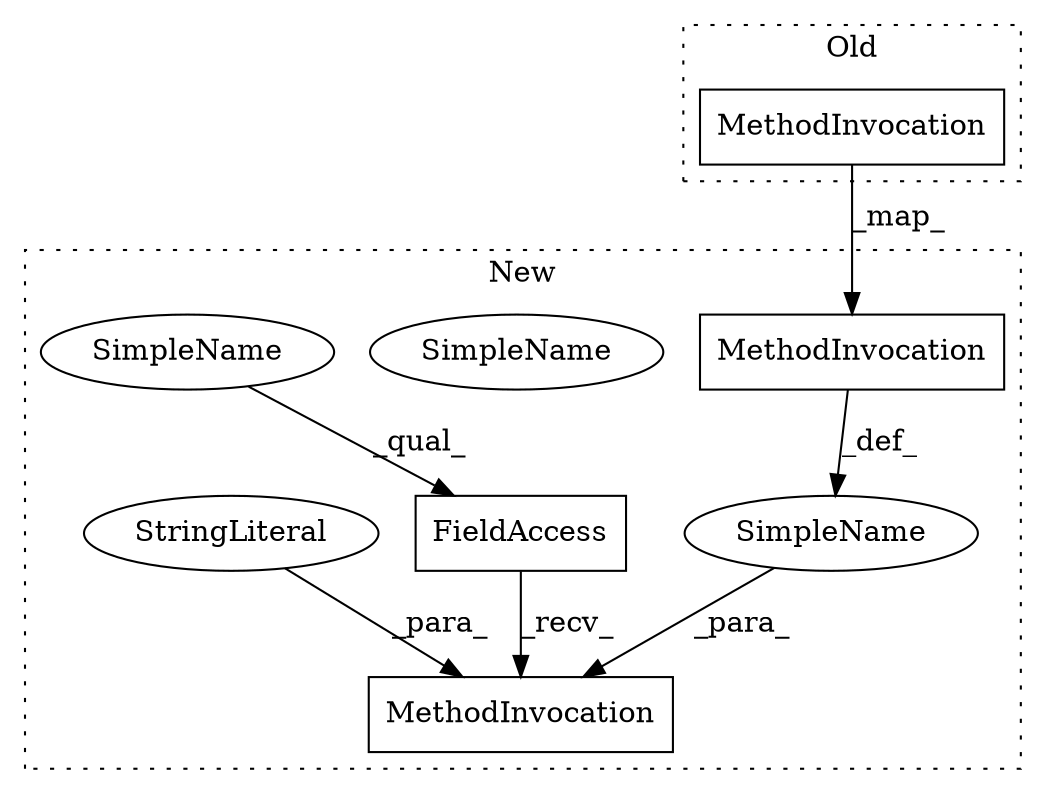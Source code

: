 digraph G {
subgraph cluster0 {
3 [label="MethodInvocation" a="32" s="9628,9686" l="12,1" shape="box"];
label = "Old";
style="dotted";
}
subgraph cluster1 {
1 [label="FieldAccess" a="22" s="10021" l="7" shape="box"];
2 [label="MethodInvocation" a="32" s="10051,10109" l="12,1" shape="box"];
4 [label="MethodInvocation" a="32" s="10029,10110" l="5,1" shape="box"];
5 [label="SimpleName" a="42" s="10021" l="2" shape="ellipse"];
6 [label="SimpleName" a="42" s="10021" l="2" shape="ellipse"];
7 [label="SimpleName" a="42" s="" l="" shape="ellipse"];
8 [label="StringLiteral" a="45" s="10042" l="4" shape="ellipse"];
label = "New";
style="dotted";
}
1 -> 4 [label="_recv_"];
2 -> 7 [label="_def_"];
3 -> 2 [label="_map_"];
6 -> 1 [label="_qual_"];
7 -> 4 [label="_para_"];
8 -> 4 [label="_para_"];
}